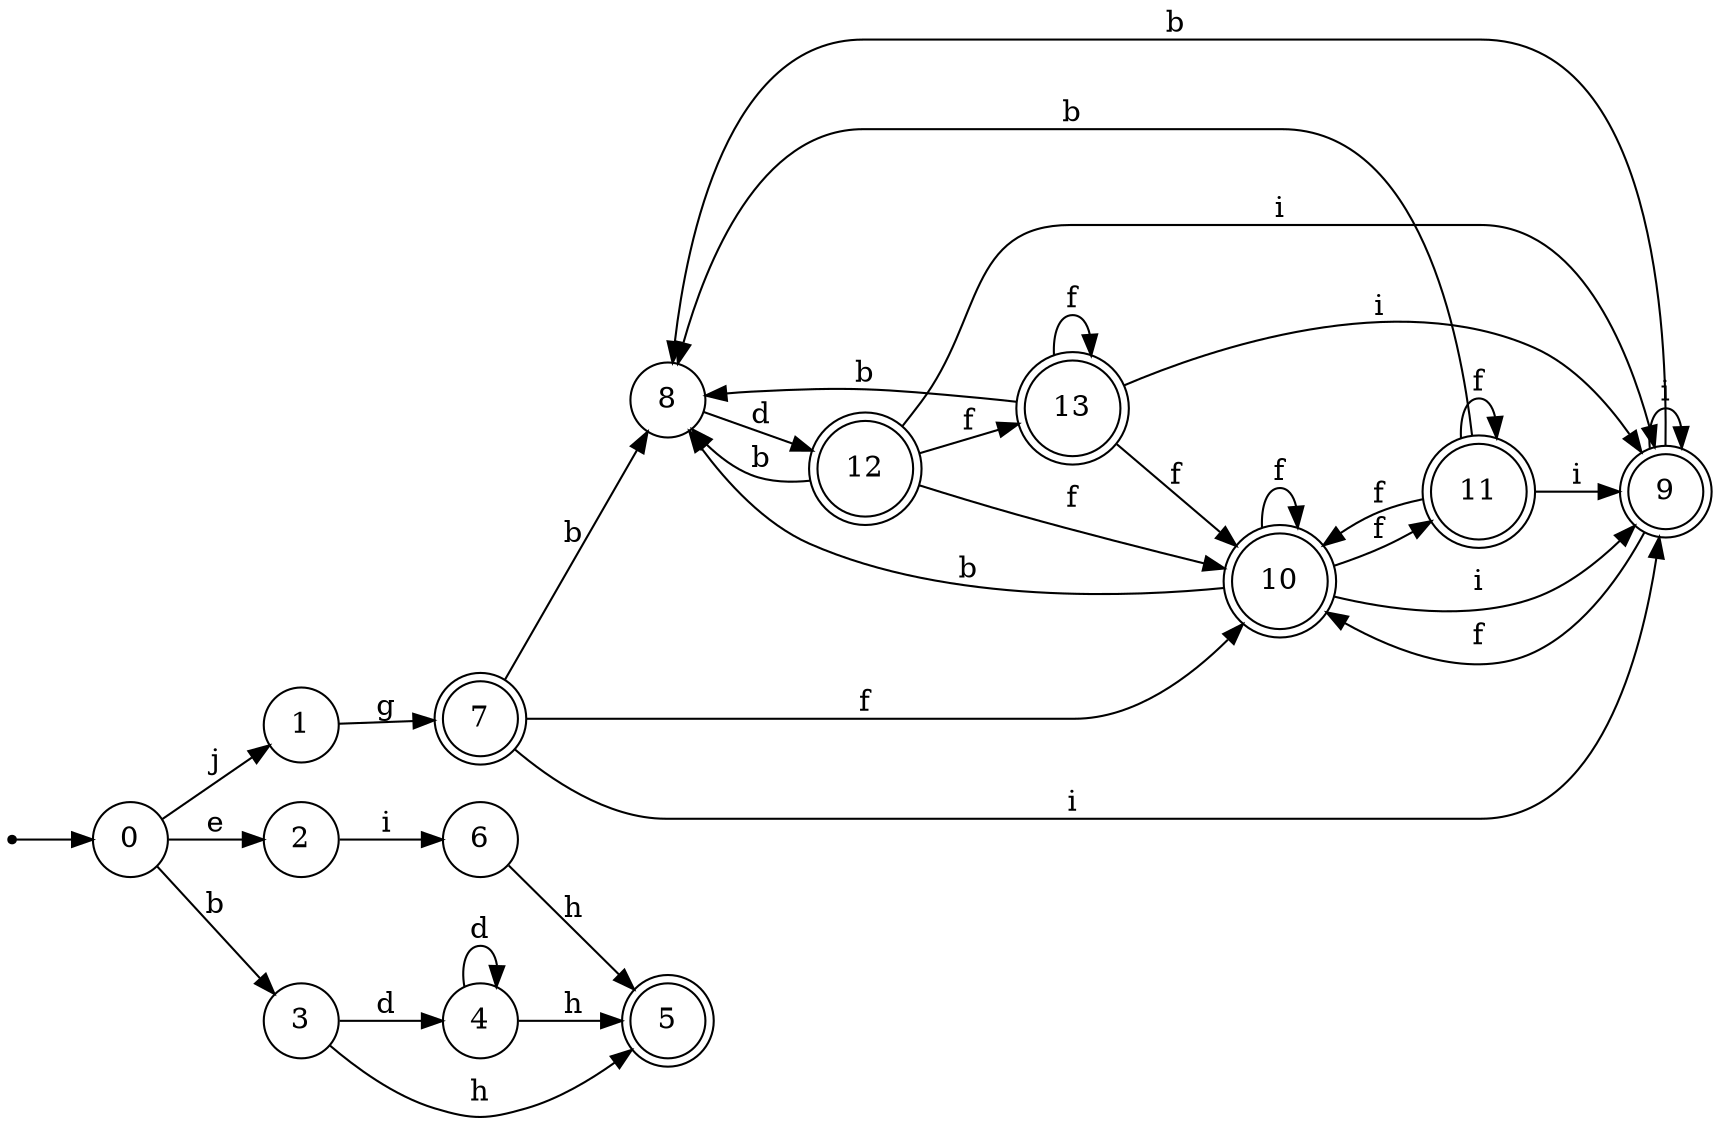digraph finite_state_machine {
rankdir=LR;
size="20,20";
node [shape = point]; "dummy0"
node [shape = circle]; "0";
"dummy0" -> "0";
node [shape = circle]; "1";
node [shape = circle]; "2";
node [shape = circle]; "3";
node [shape = circle]; "4";
node [shape = doublecircle]; "5";node [shape = circle]; "6";
node [shape = doublecircle]; "7";node [shape = circle]; "8";
node [shape = doublecircle]; "9";node [shape = doublecircle]; "10";node [shape = doublecircle]; "11";node [shape = doublecircle]; "12";node [shape = doublecircle]; "13";"0" -> "1" [label = "j"];
 "0" -> "2" [label = "e"];
 "0" -> "3" [label = "b"];
 "3" -> "4" [label = "d"];
 "3" -> "5" [label = "h"];
 "4" -> "4" [label = "d"];
 "4" -> "5" [label = "h"];
 "2" -> "6" [label = "i"];
 "6" -> "5" [label = "h"];
 "1" -> "7" [label = "g"];
 "7" -> "8" [label = "b"];
 "7" -> "9" [label = "i"];
 "7" -> "10" [label = "f"];
 "10" -> "10" [label = "f"];
 "10" -> "11" [label = "f"];
 "10" -> "8" [label = "b"];
 "10" -> "9" [label = "i"];
 "11" -> "10" [label = "f"];
 "11" -> "11" [label = "f"];
 "11" -> "8" [label = "b"];
 "11" -> "9" [label = "i"];
 "9" -> "9" [label = "i"];
 "9" -> "8" [label = "b"];
 "9" -> "10" [label = "f"];
 "8" -> "12" [label = "d"];
 "12" -> "8" [label = "b"];
 "12" -> "10" [label = "f"];
 "12" -> "13" [label = "f"];
 "12" -> "9" [label = "i"];
 "13" -> "10" [label = "f"];
 "13" -> "13" [label = "f"];
 "13" -> "8" [label = "b"];
 "13" -> "9" [label = "i"];
 }
